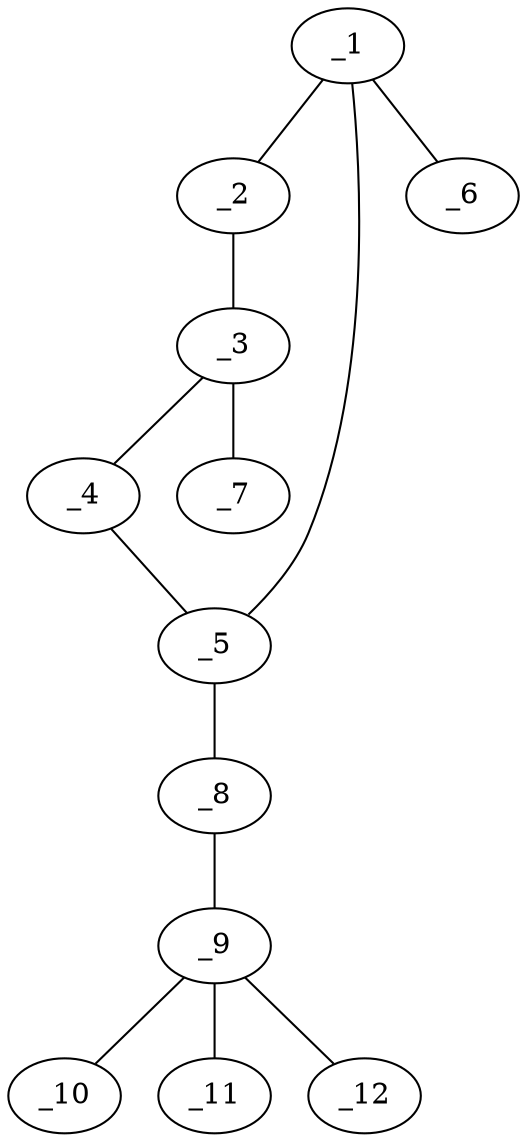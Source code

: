 graph molid631301 {
	_1	 [charge=0,
		chem=4,
		symbol="N  ",
		x="2.9511",
		y="-0.5969"];
	_2	 [charge=0,
		chem=4,
		symbol="N  ",
		x="3.2601",
		y="-1.5479"];
	_1 -- _2	 [valence=1];
	_5	 [charge=0,
		chem=1,
		symbol="C  ",
		x="3.7601",
		y="-0.0091"];
	_1 -- _5	 [valence=1];
	_6	 [charge=0,
		chem=1,
		symbol="C  ",
		x=2,
		y="-0.2878"];
	_1 -- _6	 [valence=1];
	_3	 [charge=0,
		chem=1,
		symbol="C  ",
		x="4.2601",
		y="-1.5479"];
	_2 -- _3	 [valence=1];
	_4	 [charge=0,
		chem=4,
		symbol="N  ",
		x="4.5691",
		y="-0.5969"];
	_3 -- _4	 [valence=1];
	_7	 [charge=0,
		chem=4,
		symbol="N  ",
		x="4.8479",
		y="-2.3569"];
	_3 -- _7	 [valence=2];
	_4 -- _5	 [valence=2];
	_8	 [charge=0,
		chem=4,
		symbol="N  ",
		x="3.7601",
		y="0.9909"];
	_5 -- _8	 [valence=1];
	_9	 [charge=0,
		chem=5,
		symbol="S  ",
		x="4.6261",
		y="1.4909"];
	_8 -- _9	 [valence=2];
	_10	 [charge=0,
		chem=4,
		symbol="N  ",
		x="5.4921",
		y="1.9909"];
	_9 -- _10	 [valence=2];
	_11	 [charge=0,
		chem=1,
		symbol="C  ",
		x="5.1261",
		y="0.6249"];
	_9 -- _11	 [valence=1];
	_12	 [charge=0,
		chem=1,
		symbol="C  ",
		x="4.1261",
		y="2.3569"];
	_9 -- _12	 [valence=1];
}

